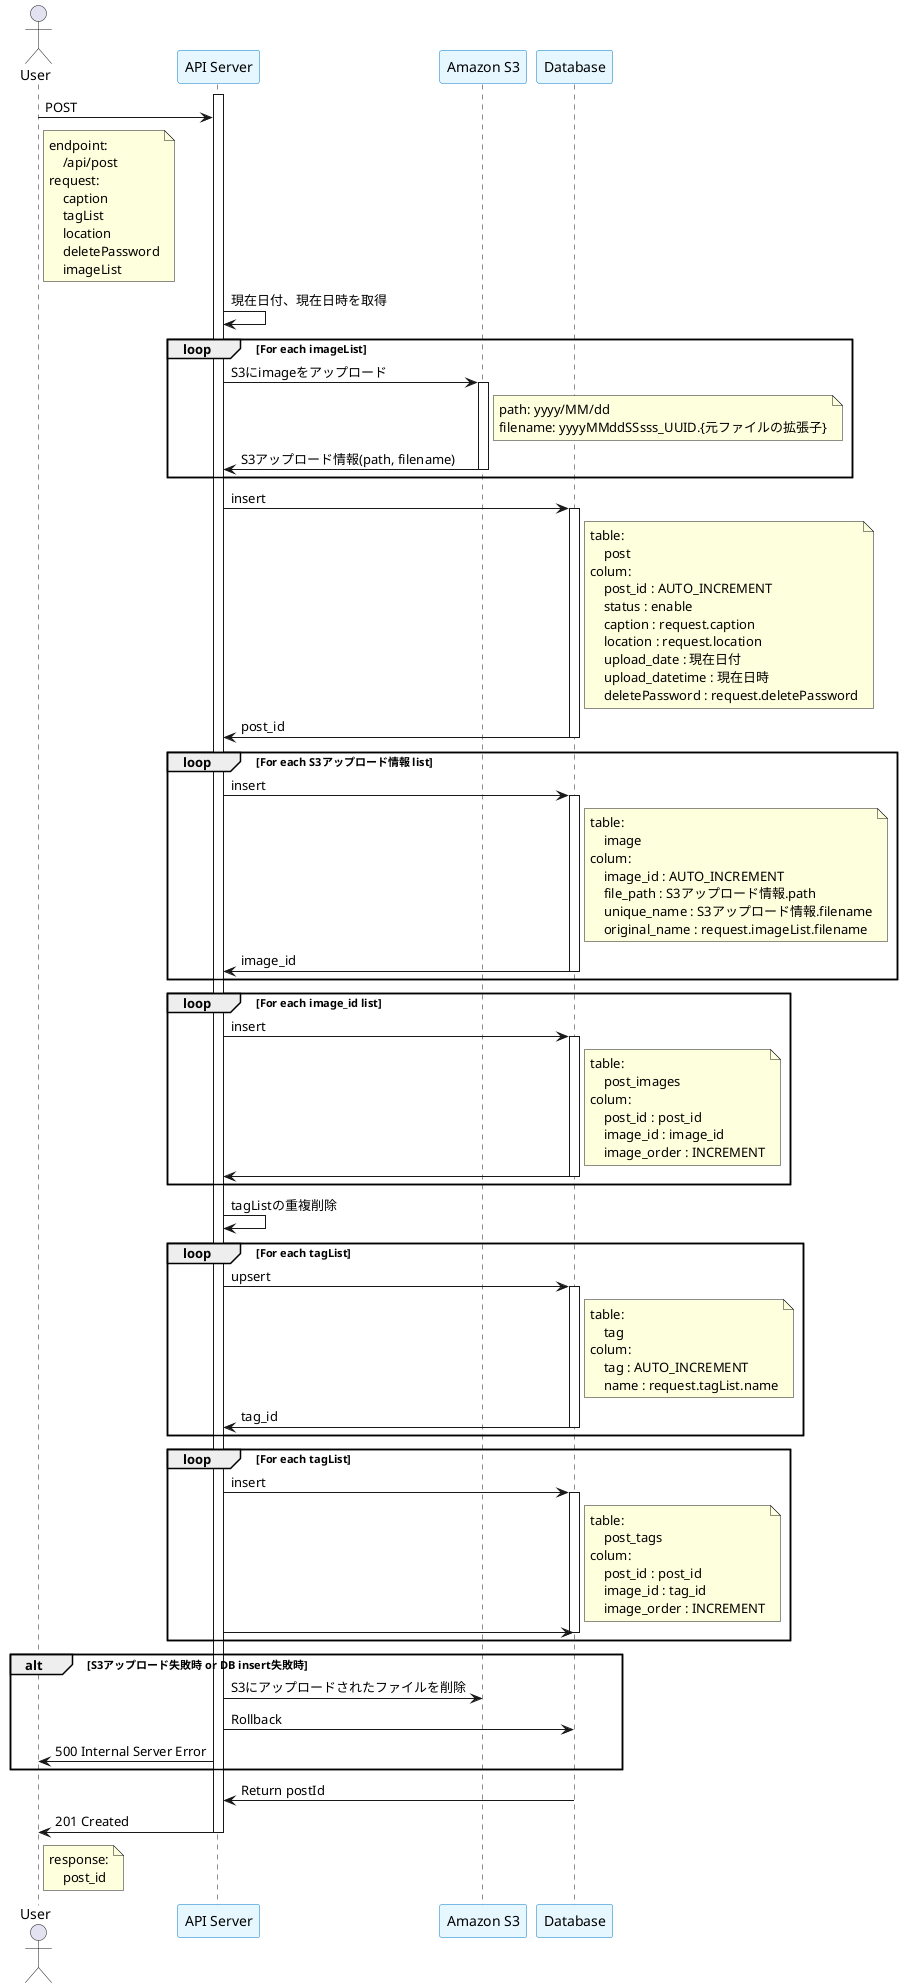 @startuml
skinparam ParticipantBorderColor #007ACC
skinparam ParticipantBackgroundColor #E6F7FF

actor User as user
participant "API Server" as server
participant "Amazon S3" as S3
participant "Database" as DB

activate server
user -> server: POST
note right of user
    endpoint:
        /api/post
    request:
        caption
        tagList
        location
        deletePassword
        imageList
end note
server -> server: 現在日付、現在日時を取得
loop For each imageList
    server -> S3: S3にimageをアップロード
    note right of S3
        path: yyyy/MM/dd
        filename: yyyyMMddSSsss_UUID.{元ファイルの拡張子}
    end note
    activate S3
    S3 -> server: S3アップロード情報(path, filename)
    deactivate S3
end loop
server -> DB: insert
activate DB
    note right of DB
        table:
            post
        colum:
            post_id : AUTO_INCREMENT
            status : enable
            caption : request.caption
            location : request.location
            upload_date : 現在日付
            upload_datetime : 現在日時
            deletePassword : request.deletePassword
    end note
DB -> server: post_id
deactivate DB


loop For each S3アップロード情報 list
    server -> DB: insert
    activate DB
        note right of DB
            table:
                image
            colum:
                image_id : AUTO_INCREMENT
                file_path : S3アップロード情報.path
                unique_name : S3アップロード情報.filename
                original_name : request.imageList.filename
        end note
    DB -> server: image_id
    deactivate DB
end loop

loop For each image_id list
    server -> DB: insert
    activate DB
    note right of DB
        table:
            post_images
        colum:
            post_id : post_id
            image_id : image_id
            image_order : INCREMENT
    end note
    DB -> server:
    deactivate DB
end loop

server -> server: tagListの重複削除

loop For each tagList
    server -> DB: upsert
    activate DB
    note right of DB
        table:
            tag
        colum:
            tag : AUTO_INCREMENT
            name : request.tagList.name
    end note
    DB -> server:  tag_id
    deactivate DB
end loop

loop For each tagList

    server -> DB: insert
    activate DB
        note right of DB
            table:
                post_tags
            colum:
                post_id : post_id
                image_id : tag_id
                image_order : INCREMENT
        end note
    server -> DB:
    deactivate DB
end loop

alt S3アップロード失敗時 or DB insert失敗時
    server -> S3: S3にアップロードされたファイルを削除
    server -> DB: Rollback
    server -> user: 500 Internal Server Error
end alt

DB -> server: Return postId
server -> user: 201 Created
note right of user
    response:
        post_id
end note
deactivate server
@enduml